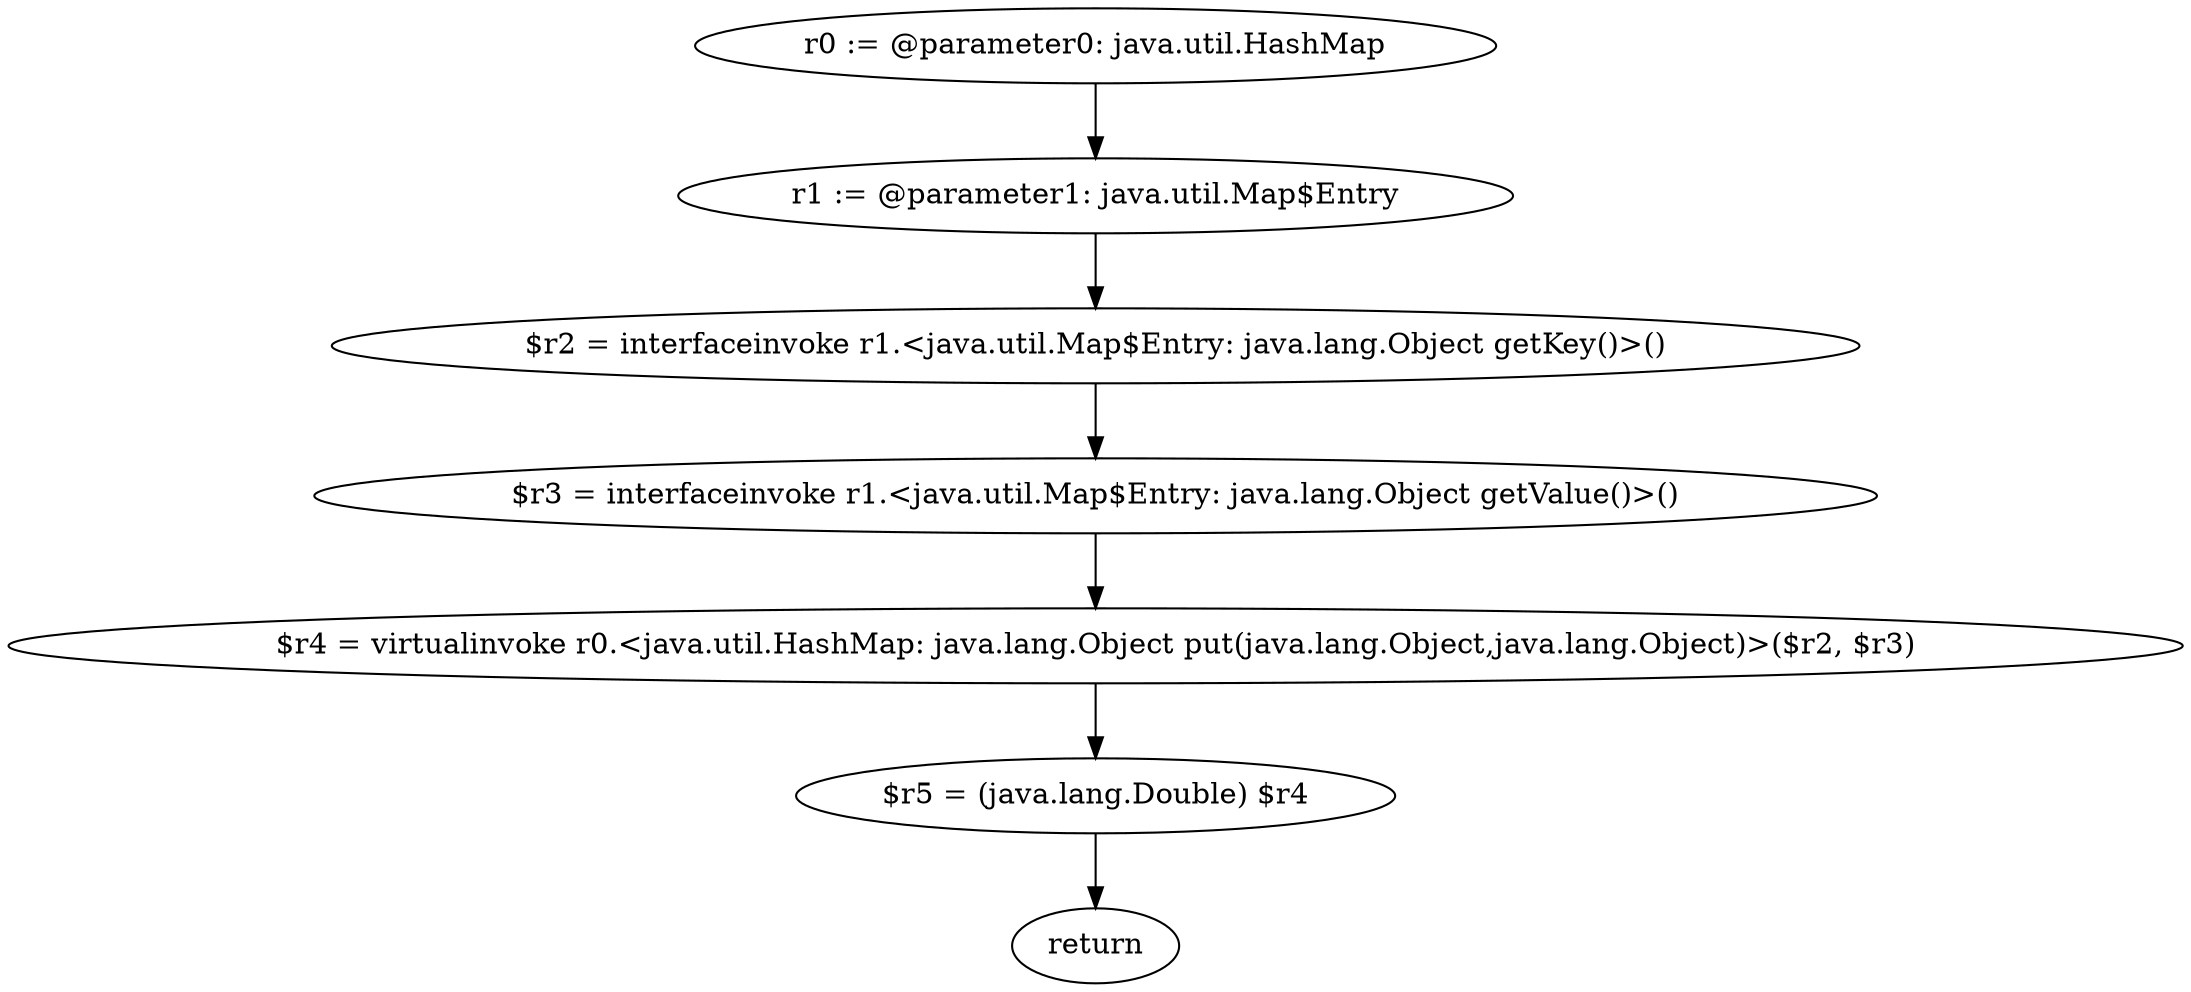 digraph "unitGraph" {
    "r0 := @parameter0: java.util.HashMap"
    "r1 := @parameter1: java.util.Map$Entry"
    "$r2 = interfaceinvoke r1.<java.util.Map$Entry: java.lang.Object getKey()>()"
    "$r3 = interfaceinvoke r1.<java.util.Map$Entry: java.lang.Object getValue()>()"
    "$r4 = virtualinvoke r0.<java.util.HashMap: java.lang.Object put(java.lang.Object,java.lang.Object)>($r2, $r3)"
    "$r5 = (java.lang.Double) $r4"
    "return"
    "r0 := @parameter0: java.util.HashMap"->"r1 := @parameter1: java.util.Map$Entry";
    "r1 := @parameter1: java.util.Map$Entry"->"$r2 = interfaceinvoke r1.<java.util.Map$Entry: java.lang.Object getKey()>()";
    "$r2 = interfaceinvoke r1.<java.util.Map$Entry: java.lang.Object getKey()>()"->"$r3 = interfaceinvoke r1.<java.util.Map$Entry: java.lang.Object getValue()>()";
    "$r3 = interfaceinvoke r1.<java.util.Map$Entry: java.lang.Object getValue()>()"->"$r4 = virtualinvoke r0.<java.util.HashMap: java.lang.Object put(java.lang.Object,java.lang.Object)>($r2, $r3)";
    "$r4 = virtualinvoke r0.<java.util.HashMap: java.lang.Object put(java.lang.Object,java.lang.Object)>($r2, $r3)"->"$r5 = (java.lang.Double) $r4";
    "$r5 = (java.lang.Double) $r4"->"return";
}
